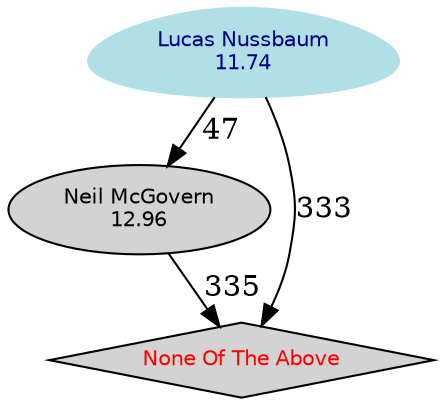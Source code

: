 digraph Results {
  ranksep=0.25;
 "Lucas Nussbaum\n11.74" [ style="filled" , color="powderblue", shape=egg, fontcolor="NavyBlue", fontname="Helvetica", fontsize=10  ];
 "Lucas Nussbaum\n11.74" -> "Neil McGovern\n12.96" [ label="47" ];
 "Lucas Nussbaum\n11.74" -> "None Of The Above" [ label="333" ];
 "Neil McGovern\n12.96" [ style="filled" , fontname="Helvetica", fontsize=10  ];
 "Neil McGovern\n12.96" -> "None Of The Above" [ label="335" ];
 "None Of The Above" [ style="filled" , shape=diamond, fontcolor="Red", fontname="Helvetica", fontsize=10  ];
}

